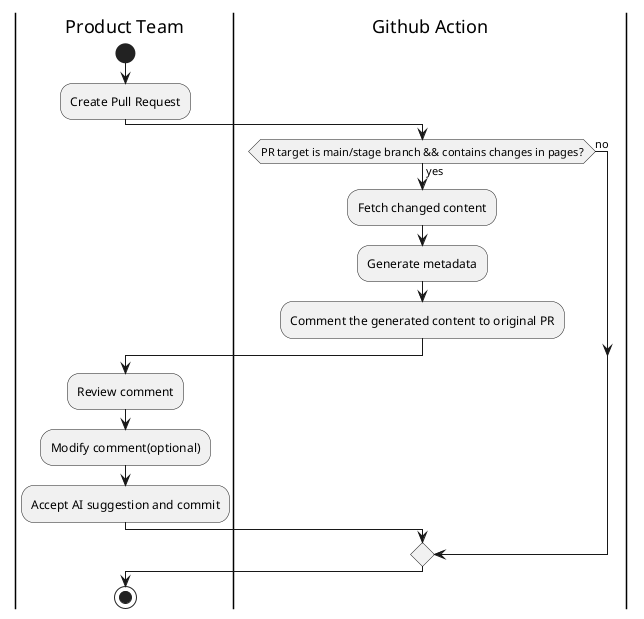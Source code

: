 @startuml
|Product Team|
start
:Create Pull Request;
|Github Action|
if (PR target is main/stage branch && contains changes in pages?) then (yes)
  :Fetch changed content;
  :Generate metadata;
  :Comment the generated content to original PR;
|Product Team|
  :Review comment;
  :Modify comment(optional);
  :Accept AI suggestion and commit;
else (no)
endif
stop
@enduml